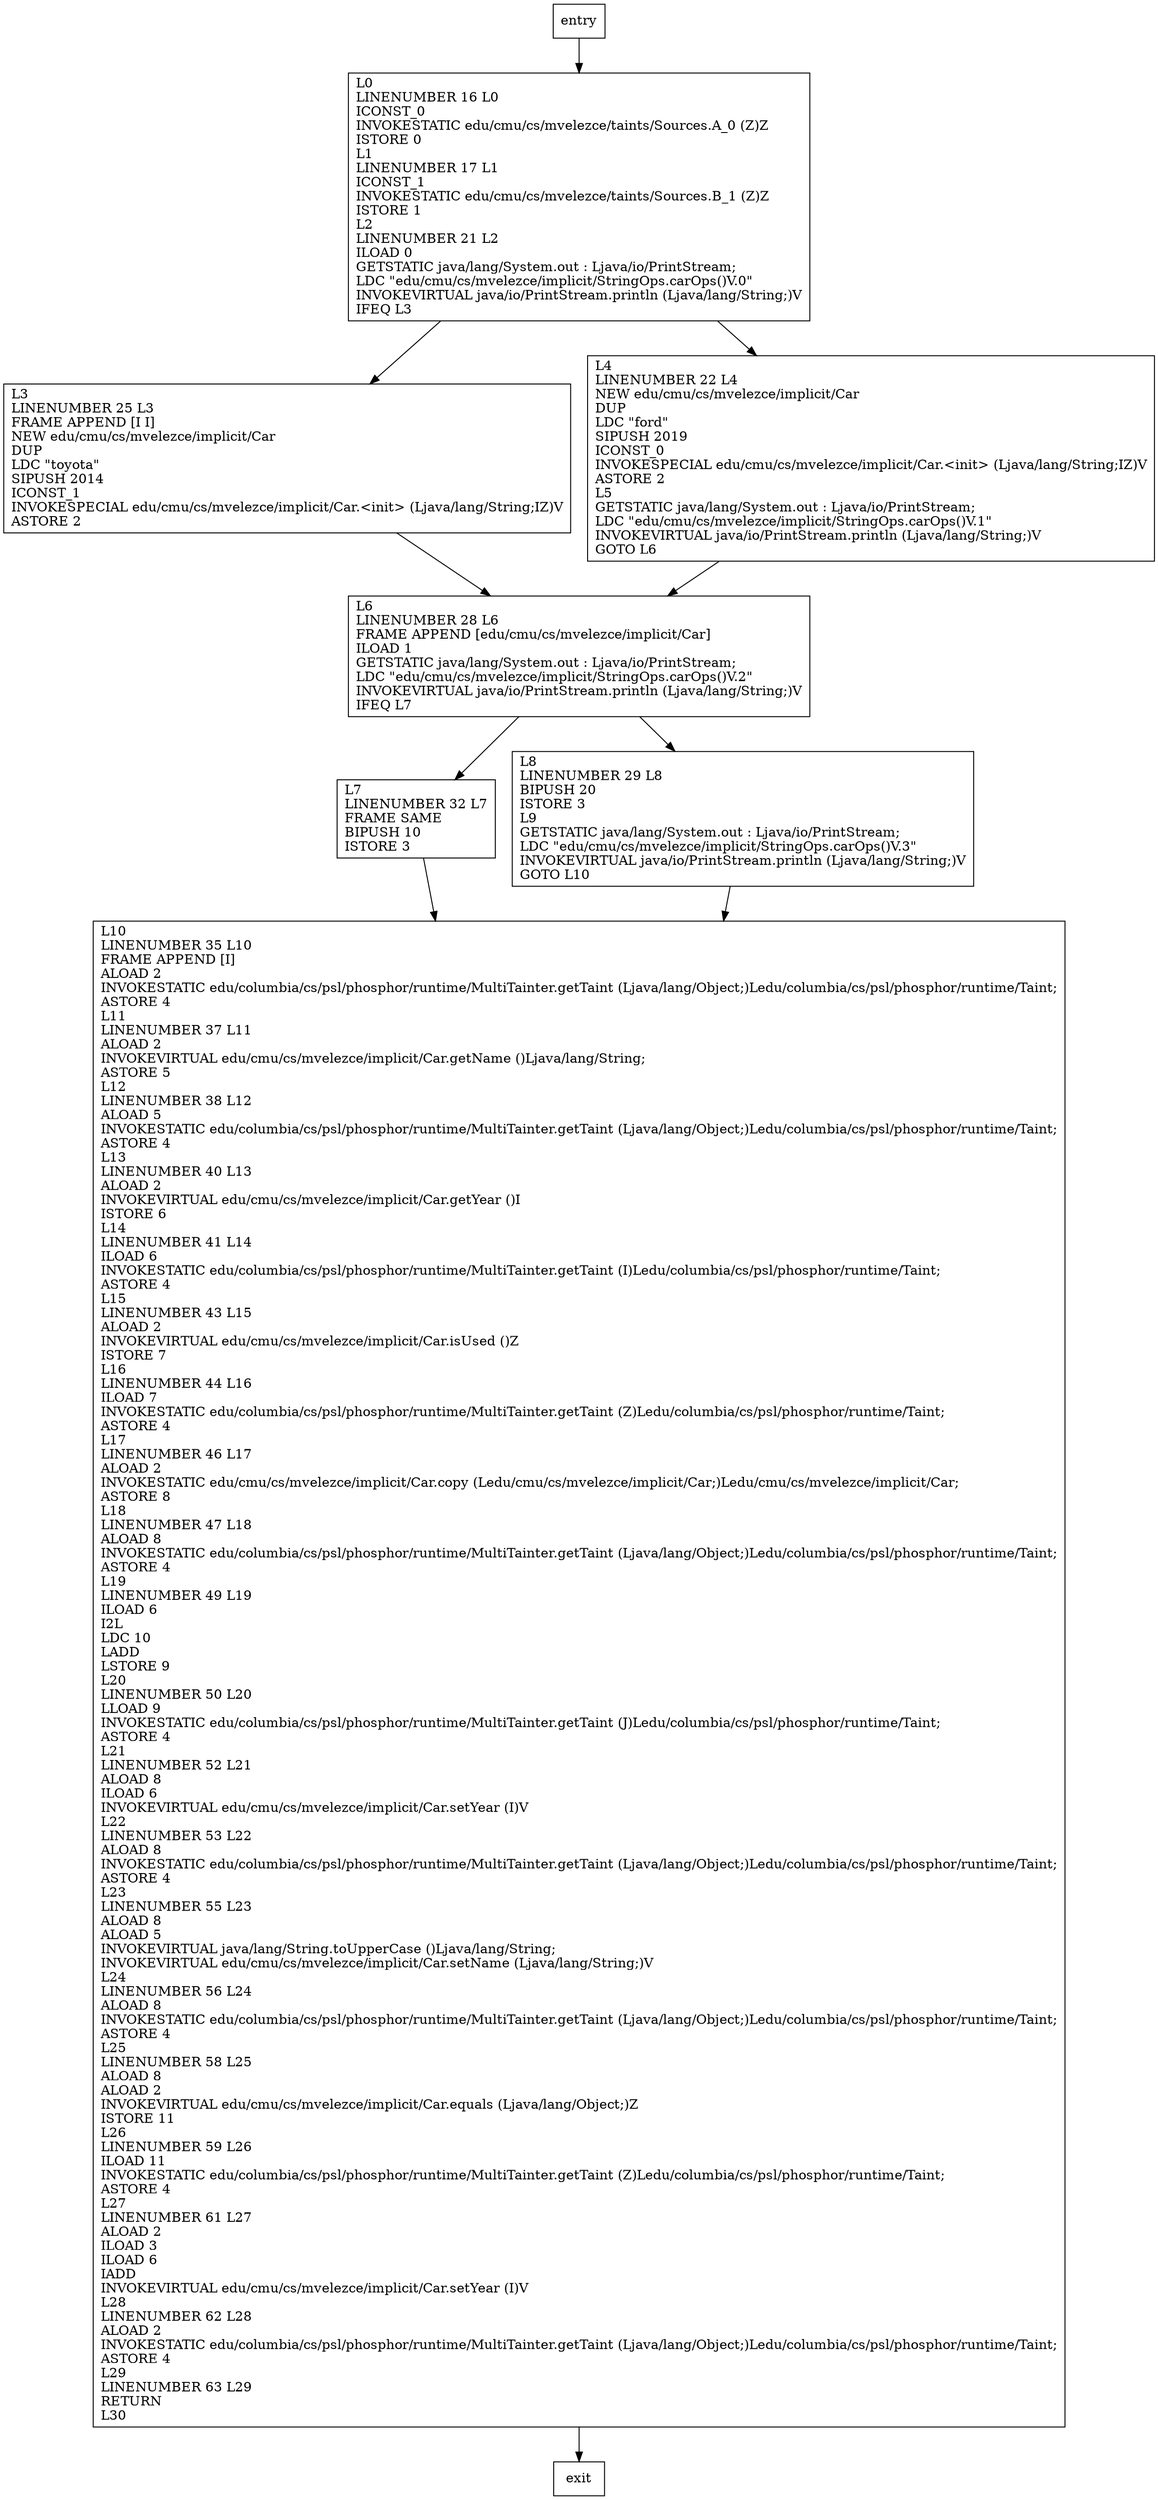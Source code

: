 digraph carOps {
node [shape=record];
1188401255 [label="L7\lLINENUMBER 32 L7\lFRAME SAME\lBIPUSH 10\lISTORE 3\l"];
220454978 [label="L8\lLINENUMBER 29 L8\lBIPUSH 20\lISTORE 3\lL9\lGETSTATIC java/lang/System.out : Ljava/io/PrintStream;\lLDC \"edu/cmu/cs/mvelezce/implicit/StringOps.carOps()V.3\"\lINVOKEVIRTUAL java/io/PrintStream.println (Ljava/lang/String;)V\lGOTO L10\l"];
530486389 [label="L3\lLINENUMBER 25 L3\lFRAME APPEND [I I]\lNEW edu/cmu/cs/mvelezce/implicit/Car\lDUP\lLDC \"toyota\"\lSIPUSH 2014\lICONST_1\lINVOKESPECIAL edu/cmu/cs/mvelezce/implicit/Car.\<init\> (Ljava/lang/String;IZ)V\lASTORE 2\l"];
1651162064 [label="L0\lLINENUMBER 16 L0\lICONST_0\lINVOKESTATIC edu/cmu/cs/mvelezce/taints/Sources.A_0 (Z)Z\lISTORE 0\lL1\lLINENUMBER 17 L1\lICONST_1\lINVOKESTATIC edu/cmu/cs/mvelezce/taints/Sources.B_1 (Z)Z\lISTORE 1\lL2\lLINENUMBER 21 L2\lILOAD 0\lGETSTATIC java/lang/System.out : Ljava/io/PrintStream;\lLDC \"edu/cmu/cs/mvelezce/implicit/StringOps.carOps()V.0\"\lINVOKEVIRTUAL java/io/PrintStream.println (Ljava/lang/String;)V\lIFEQ L3\l"];
379303133 [label="L4\lLINENUMBER 22 L4\lNEW edu/cmu/cs/mvelezce/implicit/Car\lDUP\lLDC \"ford\"\lSIPUSH 2019\lICONST_0\lINVOKESPECIAL edu/cmu/cs/mvelezce/implicit/Car.\<init\> (Ljava/lang/String;IZ)V\lASTORE 2\lL5\lGETSTATIC java/lang/System.out : Ljava/io/PrintStream;\lLDC \"edu/cmu/cs/mvelezce/implicit/StringOps.carOps()V.1\"\lINVOKEVIRTUAL java/io/PrintStream.println (Ljava/lang/String;)V\lGOTO L6\l"];
983595261 [label="L6\lLINENUMBER 28 L6\lFRAME APPEND [edu/cmu/cs/mvelezce/implicit/Car]\lILOAD 1\lGETSTATIC java/lang/System.out : Ljava/io/PrintStream;\lLDC \"edu/cmu/cs/mvelezce/implicit/StringOps.carOps()V.2\"\lINVOKEVIRTUAL java/io/PrintStream.println (Ljava/lang/String;)V\lIFEQ L7\l"];
755210740 [label="L10\lLINENUMBER 35 L10\lFRAME APPEND [I]\lALOAD 2\lINVOKESTATIC edu/columbia/cs/psl/phosphor/runtime/MultiTainter.getTaint (Ljava/lang/Object;)Ledu/columbia/cs/psl/phosphor/runtime/Taint;\lASTORE 4\lL11\lLINENUMBER 37 L11\lALOAD 2\lINVOKEVIRTUAL edu/cmu/cs/mvelezce/implicit/Car.getName ()Ljava/lang/String;\lASTORE 5\lL12\lLINENUMBER 38 L12\lALOAD 5\lINVOKESTATIC edu/columbia/cs/psl/phosphor/runtime/MultiTainter.getTaint (Ljava/lang/Object;)Ledu/columbia/cs/psl/phosphor/runtime/Taint;\lASTORE 4\lL13\lLINENUMBER 40 L13\lALOAD 2\lINVOKEVIRTUAL edu/cmu/cs/mvelezce/implicit/Car.getYear ()I\lISTORE 6\lL14\lLINENUMBER 41 L14\lILOAD 6\lINVOKESTATIC edu/columbia/cs/psl/phosphor/runtime/MultiTainter.getTaint (I)Ledu/columbia/cs/psl/phosphor/runtime/Taint;\lASTORE 4\lL15\lLINENUMBER 43 L15\lALOAD 2\lINVOKEVIRTUAL edu/cmu/cs/mvelezce/implicit/Car.isUsed ()Z\lISTORE 7\lL16\lLINENUMBER 44 L16\lILOAD 7\lINVOKESTATIC edu/columbia/cs/psl/phosphor/runtime/MultiTainter.getTaint (Z)Ledu/columbia/cs/psl/phosphor/runtime/Taint;\lASTORE 4\lL17\lLINENUMBER 46 L17\lALOAD 2\lINVOKESTATIC edu/cmu/cs/mvelezce/implicit/Car.copy (Ledu/cmu/cs/mvelezce/implicit/Car;)Ledu/cmu/cs/mvelezce/implicit/Car;\lASTORE 8\lL18\lLINENUMBER 47 L18\lALOAD 8\lINVOKESTATIC edu/columbia/cs/psl/phosphor/runtime/MultiTainter.getTaint (Ljava/lang/Object;)Ledu/columbia/cs/psl/phosphor/runtime/Taint;\lASTORE 4\lL19\lLINENUMBER 49 L19\lILOAD 6\lI2L\lLDC 10\lLADD\lLSTORE 9\lL20\lLINENUMBER 50 L20\lLLOAD 9\lINVOKESTATIC edu/columbia/cs/psl/phosphor/runtime/MultiTainter.getTaint (J)Ledu/columbia/cs/psl/phosphor/runtime/Taint;\lASTORE 4\lL21\lLINENUMBER 52 L21\lALOAD 8\lILOAD 6\lINVOKEVIRTUAL edu/cmu/cs/mvelezce/implicit/Car.setYear (I)V\lL22\lLINENUMBER 53 L22\lALOAD 8\lINVOKESTATIC edu/columbia/cs/psl/phosphor/runtime/MultiTainter.getTaint (Ljava/lang/Object;)Ledu/columbia/cs/psl/phosphor/runtime/Taint;\lASTORE 4\lL23\lLINENUMBER 55 L23\lALOAD 8\lALOAD 5\lINVOKEVIRTUAL java/lang/String.toUpperCase ()Ljava/lang/String;\lINVOKEVIRTUAL edu/cmu/cs/mvelezce/implicit/Car.setName (Ljava/lang/String;)V\lL24\lLINENUMBER 56 L24\lALOAD 8\lINVOKESTATIC edu/columbia/cs/psl/phosphor/runtime/MultiTainter.getTaint (Ljava/lang/Object;)Ledu/columbia/cs/psl/phosphor/runtime/Taint;\lASTORE 4\lL25\lLINENUMBER 58 L25\lALOAD 8\lALOAD 2\lINVOKEVIRTUAL edu/cmu/cs/mvelezce/implicit/Car.equals (Ljava/lang/Object;)Z\lISTORE 11\lL26\lLINENUMBER 59 L26\lILOAD 11\lINVOKESTATIC edu/columbia/cs/psl/phosphor/runtime/MultiTainter.getTaint (Z)Ledu/columbia/cs/psl/phosphor/runtime/Taint;\lASTORE 4\lL27\lLINENUMBER 61 L27\lALOAD 2\lILOAD 3\lILOAD 6\lIADD\lINVOKEVIRTUAL edu/cmu/cs/mvelezce/implicit/Car.setYear (I)V\lL28\lLINENUMBER 62 L28\lALOAD 2\lINVOKESTATIC edu/columbia/cs/psl/phosphor/runtime/MultiTainter.getTaint (Ljava/lang/Object;)Ledu/columbia/cs/psl/phosphor/runtime/Taint;\lASTORE 4\lL29\lLINENUMBER 63 L29\lRETURN\lL30\l"];
entry;
exit;
entry -> 1651162064;
1188401255 -> 755210740;
220454978 -> 755210740;
530486389 -> 983595261;
1651162064 -> 530486389;
1651162064 -> 379303133;
379303133 -> 983595261;
983595261 -> 1188401255;
983595261 -> 220454978;
755210740 -> exit;
}
